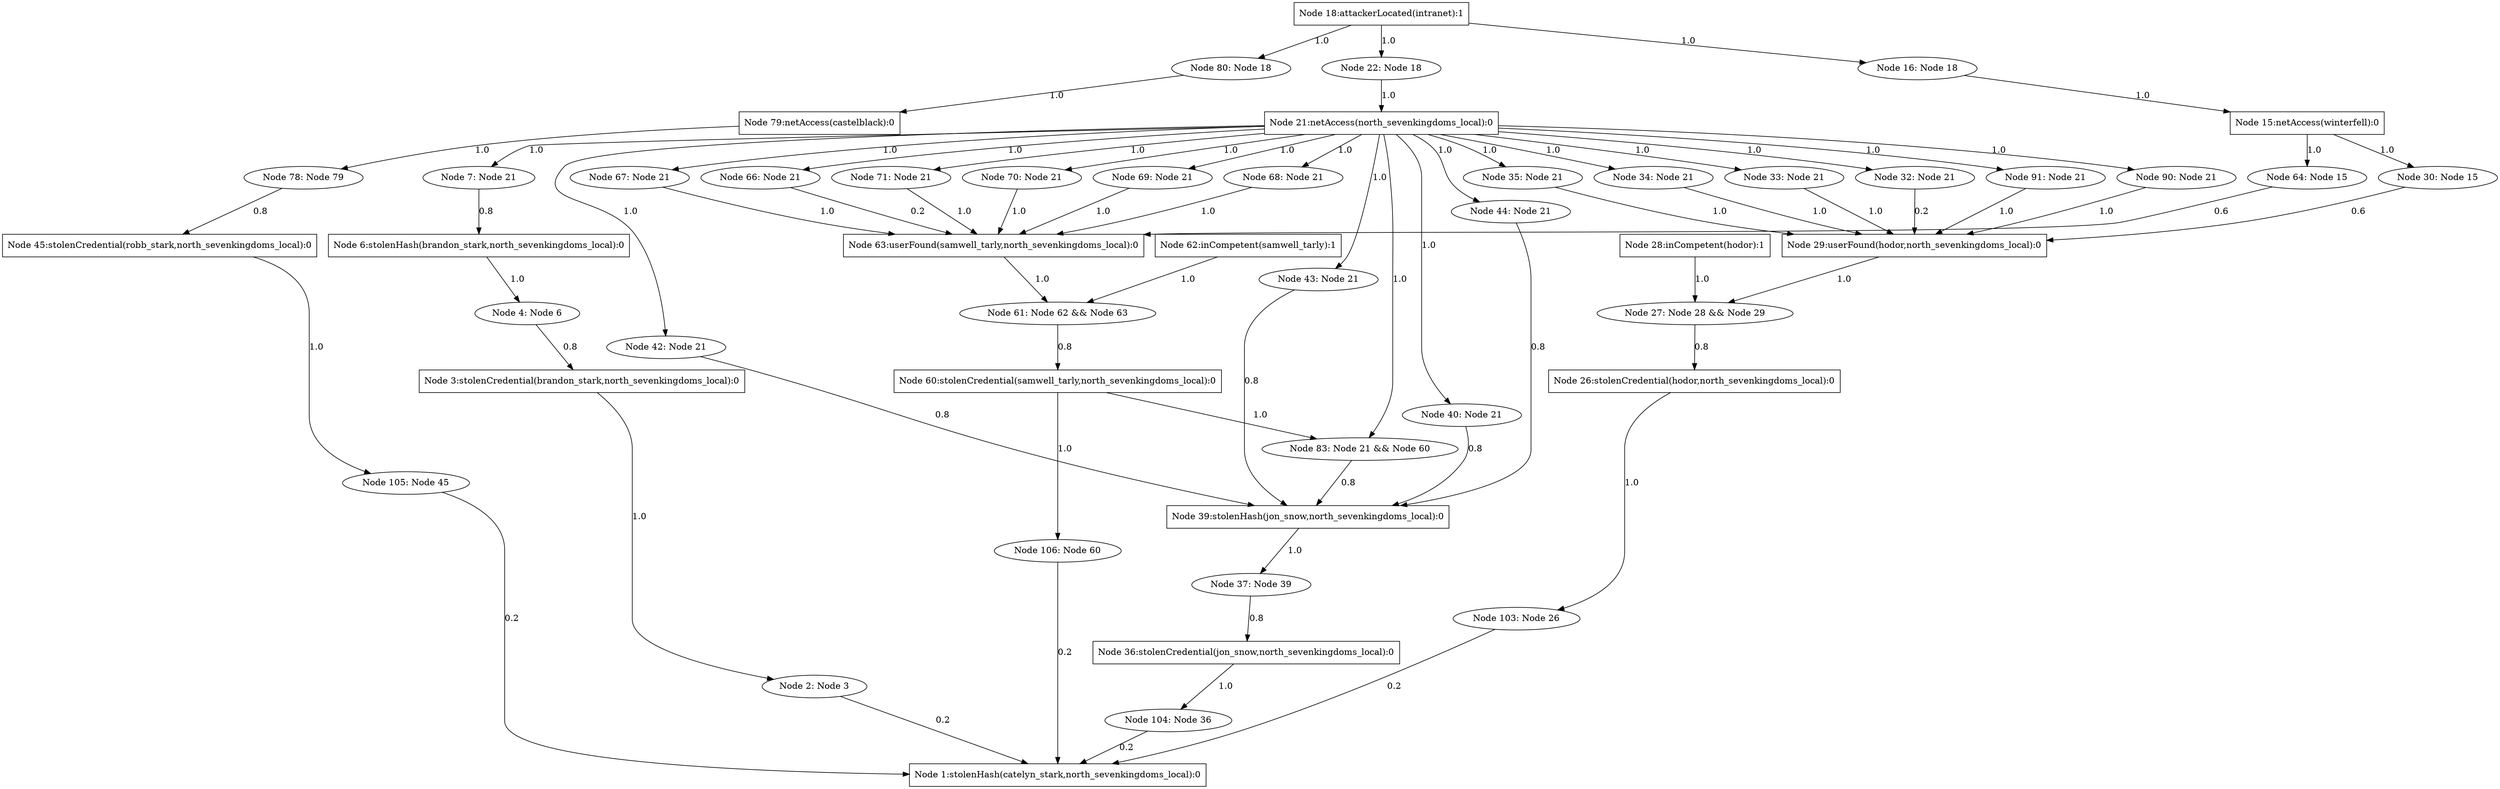 strict digraph G {
  1 [ label="Node 106: Node 60" shape="ellipse" nodeType="AND" probArray="1.0" ];
  2 [ label="Node 105: Node 45" shape="ellipse" nodeType="AND" probArray="1.0" ];
  3 [ label="Node 104: Node 36" shape="ellipse" nodeType="AND" probArray="1.0" ];
  4 [ label="Node 103: Node 26" shape="ellipse" nodeType="AND" probArray="1.0" ];
  5 [ label="Node 91: Node 21" shape="ellipse" nodeType="AND" probArray="1.0" ];
  6 [ label="Node 90: Node 21" shape="ellipse" nodeType="AND" probArray="1.0" ];
  7 [ label="Node 83: Node 21 && Node 60" shape="ellipse" nodeType="AND" probArray="1.0 1.0" ];
  8 [ label="Node 80: Node 18" shape="ellipse" nodeType="AND" probArray="1.0" ];
  9 [ label="Node 79:netAccess(castelblack):0" shape="box" nodeType="OR" probArray="1.0" ];
  10 [ label="Node 78: Node 79" shape="ellipse" nodeType="AND" probArray="1.0" ];
  11 [ label="Node 71: Node 21" shape="ellipse" nodeType="AND" probArray="1.0" ];
  12 [ label="Node 70: Node 21" shape="ellipse" nodeType="AND" probArray="1.0" ];
  13 [ label="Node 69: Node 21" shape="ellipse" nodeType="AND" probArray="1.0" ];
  14 [ label="Node 68: Node 21" shape="ellipse" nodeType="AND" probArray="1.0" ];
  15 [ label="Node 67: Node 21" shape="ellipse" nodeType="AND" probArray="1.0" ];
  16 [ label="Node 66: Node 21" shape="ellipse" nodeType="AND" probArray="1.0" ];
  17 [ label="Node 64: Node 15" shape="ellipse" nodeType="AND" probArray="1.0" ];
  18 [ label="Node 63:userFound(samwell_tarly,north_sevenkingdoms_local):0" shape="box" nodeType="OR" probArray="0.6 0.2 1.0 1.0 1.0 1.0 1.0" ];
  19 [ label="Node 62:inCompetent(samwell_tarly):1" shape="box" nodeType="AND" probArray="1.0" ];
  20 [ label="Node 61: Node 62 && Node 63" shape="ellipse" nodeType="AND" probArray="1.0 1.0" ];
  21 [ label="Node 60:stolenCredential(samwell_tarly,north_sevenkingdoms_local):0" shape="box" nodeType="OR" probArray="0.8" ];
  22 [ label="Node 45:stolenCredential(robb_stark,north_sevenkingdoms_local):0" shape="box" nodeType="OR" probArray="0.8" ];
  23 [ label="Node 44: Node 21" shape="ellipse" nodeType="AND" probArray="1.0" ];
  24 [ label="Node 43: Node 21" shape="ellipse" nodeType="AND" probArray="1.0" ];
  25 [ label="Node 42: Node 21" shape="ellipse" nodeType="AND" probArray="1.0" ];
  26 [ label="Node 40: Node 21" shape="ellipse" nodeType="AND" probArray="1.0" ];
  27 [ label="Node 39:stolenHash(jon_snow,north_sevenkingdoms_local):0" shape="box" nodeType="OR" probArray="0.8 0.8 0.8 0.8 0.8" ];
  28 [ label="Node 37: Node 39" shape="ellipse" nodeType="AND" probArray="1.0" ];
  29 [ label="Node 36:stolenCredential(jon_snow,north_sevenkingdoms_local):0" shape="box" nodeType="OR" probArray="0.8" ];
  30 [ label="Node 35: Node 21" shape="ellipse" nodeType="AND" probArray="1.0" ];
  31 [ label="Node 34: Node 21" shape="ellipse" nodeType="AND" probArray="1.0" ];
  32 [ label="Node 33: Node 21" shape="ellipse" nodeType="AND" probArray="1.0" ];
  33 [ label="Node 32: Node 21" shape="ellipse" nodeType="AND" probArray="1.0" ];
  34 [ label="Node 30: Node 15" shape="ellipse" nodeType="AND" probArray="1.0" ];
  35 [ label="Node 29:userFound(hodor,north_sevenkingdoms_local):0" shape="box" nodeType="OR" probArray="0.6 0.2 1.0 1.0 1.0 1.0 1.0" ];
  36 [ label="Node 28:inCompetent(hodor):1" shape="box" nodeType="AND" probArray="1.0" ];
  37 [ label="Node 27: Node 28 && Node 29" shape="ellipse" nodeType="AND" probArray="1.0 1.0" ];
  38 [ label="Node 26:stolenCredential(hodor,north_sevenkingdoms_local):0" shape="box" nodeType="OR" probArray="0.8" ];
  39 [ label="Node 22: Node 18" shape="ellipse" nodeType="AND" probArray="1.0" ];
  40 [ label="Node 21:netAccess(north_sevenkingdoms_local):0" shape="box" nodeType="OR" probArray="1.0" ];
  41 [ label="Node 18:attackerLocated(intranet):1" shape="box" nodeType="AND" probArray="1.0" ];
  42 [ label="Node 16: Node 18" shape="ellipse" nodeType="AND" probArray="1.0" ];
  43 [ label="Node 15:netAccess(winterfell):0" shape="box" nodeType="OR" probArray="1.0" ];
  44 [ label="Node 7: Node 21" shape="ellipse" nodeType="AND" probArray="1.0" ];
  45 [ label="Node 6:stolenHash(brandon_stark,north_sevenkingdoms_local):0" shape="box" nodeType="OR" probArray="0.8" ];
  46 [ label="Node 4: Node 6" shape="ellipse" nodeType="AND" probArray="1.0" ];
  47 [ label="Node 3:stolenCredential(brandon_stark,north_sevenkingdoms_local):0" shape="box" nodeType="OR" probArray="0.8" ];
  48 [ label="Node 2: Node 3" shape="ellipse" nodeType="AND" probArray="1.0" ];
  49 [ label="Node 1:stolenHash(catelyn_stark,north_sevenkingdoms_local):0" shape="box" nodeType="OR" probArray="0.2 0.2 0.2 0.2 0.2" ];
  48 -> 49 [ label="0.2" color="black" ];
  47 -> 48 [ label="1.0" color="black" ];
  46 -> 47 [ label="0.8" color="black" ];
  45 -> 46 [ label="1.0" color="black" ];
  44 -> 45 [ label="0.8" color="black" ];
  43 -> 34 [ label="1.0" color="black" ];
  43 -> 17 [ label="1.0" color="black" ];
  42 -> 43 [ label="1.0" color="black" ];
  41 -> 42 [ label="1.0" color="black" ];
  41 -> 39 [ label="1.0" color="black" ];
  41 -> 8 [ label="1.0" color="black" ];
  40 -> 33 [ label="1.0" color="black" ];
  40 -> 32 [ label="1.0" color="black" ];
  40 -> 31 [ label="1.0" color="black" ];
  40 -> 30 [ label="1.0" color="black" ];
  40 -> 26 [ label="1.0" color="black" ];
  40 -> 25 [ label="1.0" color="black" ];
  40 -> 24 [ label="1.0" color="black" ];
  40 -> 16 [ label="1.0" color="black" ];
  40 -> 15 [ label="1.0" color="black" ];
  40 -> 14 [ label="1.0" color="black" ];
  40 -> 13 [ label="1.0" color="black" ];
  40 -> 12 [ label="1.0" color="black" ];
  40 -> 11 [ label="1.0" color="black" ];
  40 -> 23 [ label="1.0" color="black" ];
  40 -> 7 [ label="1.0" color="black" ];
  40 -> 6 [ label="1.0" color="black" ];
  40 -> 5 [ label="1.0" color="black" ];
  40 -> 44 [ label="1.0" color="black" ];
  39 -> 40 [ label="1.0" color="black" ];
  38 -> 4 [ label="1.0" color="black" ];
  37 -> 38 [ label="0.8" color="black" ];
  36 -> 37 [ label="1.0" color="black" ];
  35 -> 37 [ label="1.0" color="black" ];
  34 -> 35 [ label="0.6" color="black" ];
  33 -> 35 [ label="0.2" color="black" ];
  32 -> 35 [ label="1.0" color="black" ];
  31 -> 35 [ label="1.0" color="black" ];
  30 -> 35 [ label="1.0" color="black" ];
  29 -> 3 [ label="1.0" color="black" ];
  28 -> 29 [ label="0.8" color="black" ];
  27 -> 28 [ label="1.0" color="black" ];
  26 -> 27 [ label="0.8" color="black" ];
  25 -> 27 [ label="0.8" color="black" ];
  24 -> 27 [ label="0.8" color="black" ];
  23 -> 27 [ label="0.8" color="black" ];
  22 -> 2 [ label="1.0" color="black" ];
  21 -> 7 [ label="1.0" color="black" ];
  21 -> 1 [ label="1.0" color="black" ];
  20 -> 21 [ label="0.8" color="black" ];
  19 -> 20 [ label="1.0" color="black" ];
  18 -> 20 [ label="1.0" color="black" ];
  17 -> 18 [ label="0.6" color="black" ];
  16 -> 18 [ label="0.2" color="black" ];
  15 -> 18 [ label="1.0" color="black" ];
  14 -> 18 [ label="1.0" color="black" ];
  13 -> 18 [ label="1.0" color="black" ];
  12 -> 18 [ label="1.0" color="black" ];
  11 -> 18 [ label="1.0" color="black" ];
  10 -> 22 [ label="0.8" color="black" ];
  9 -> 10 [ label="1.0" color="black" ];
  8 -> 9 [ label="1.0" color="black" ];
  7 -> 27 [ label="0.8" color="black" ];
  6 -> 35 [ label="1.0" color="black" ];
  5 -> 35 [ label="1.0" color="black" ];
  4 -> 49 [ label="0.2" color="black" ];
  3 -> 49 [ label="0.2" color="black" ];
  2 -> 49 [ label="0.2" color="black" ];
  1 -> 49 [ label="0.2" color="black" ];
}
